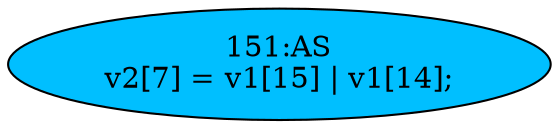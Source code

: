strict digraph "" {
	node [label="\N"];
	"151:AS"	 [ast="<pyverilog.vparser.ast.Assign object at 0x7fee230100d0>",
		def_var="['v2']",
		fillcolor=deepskyblue,
		label="151:AS
v2[7] = v1[15] | v1[14];",
		statements="[]",
		style=filled,
		typ=Assign,
		use_var="['v1', 'v1']"];
}
